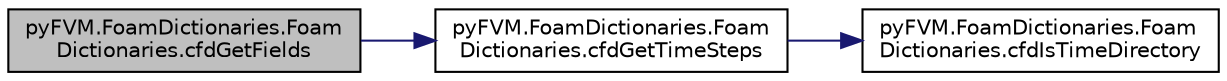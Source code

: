 digraph "pyFVM.FoamDictionaries.FoamDictionaries.cfdGetFields"
{
 // LATEX_PDF_SIZE
  edge [fontname="Helvetica",fontsize="10",labelfontname="Helvetica",labelfontsize="10"];
  node [fontname="Helvetica",fontsize="10",shape=record];
  rankdir="LR";
  Node0 [label="pyFVM.FoamDictionaries.Foam\lDictionaries.cfdGetFields",height=0.2,width=0.4,color="black", fillcolor="grey75", style="filled", fontcolor="black",tooltip=" "];
  Node0 -> Node1 [color="midnightblue",fontsize="10",style="solid"];
  Node1 [label="pyFVM.FoamDictionaries.Foam\lDictionaries.cfdGetTimeSteps",height=0.2,width=0.4,color="black", fillcolor="white", style="filled",URL="$classpy_f_v_m_1_1_foam_dictionaries_1_1_foam_dictionaries.html#abf1810532990f184f1cb6baa64e1c890",tooltip=" "];
  Node1 -> Node2 [color="midnightblue",fontsize="10",style="solid"];
  Node2 [label="pyFVM.FoamDictionaries.Foam\lDictionaries.cfdIsTimeDirectory",height=0.2,width=0.4,color="black", fillcolor="white", style="filled",URL="$classpy_f_v_m_1_1_foam_dictionaries_1_1_foam_dictionaries.html#a6eda998c08965775c1a5c7e4b9d2dd43",tooltip=" "];
}
